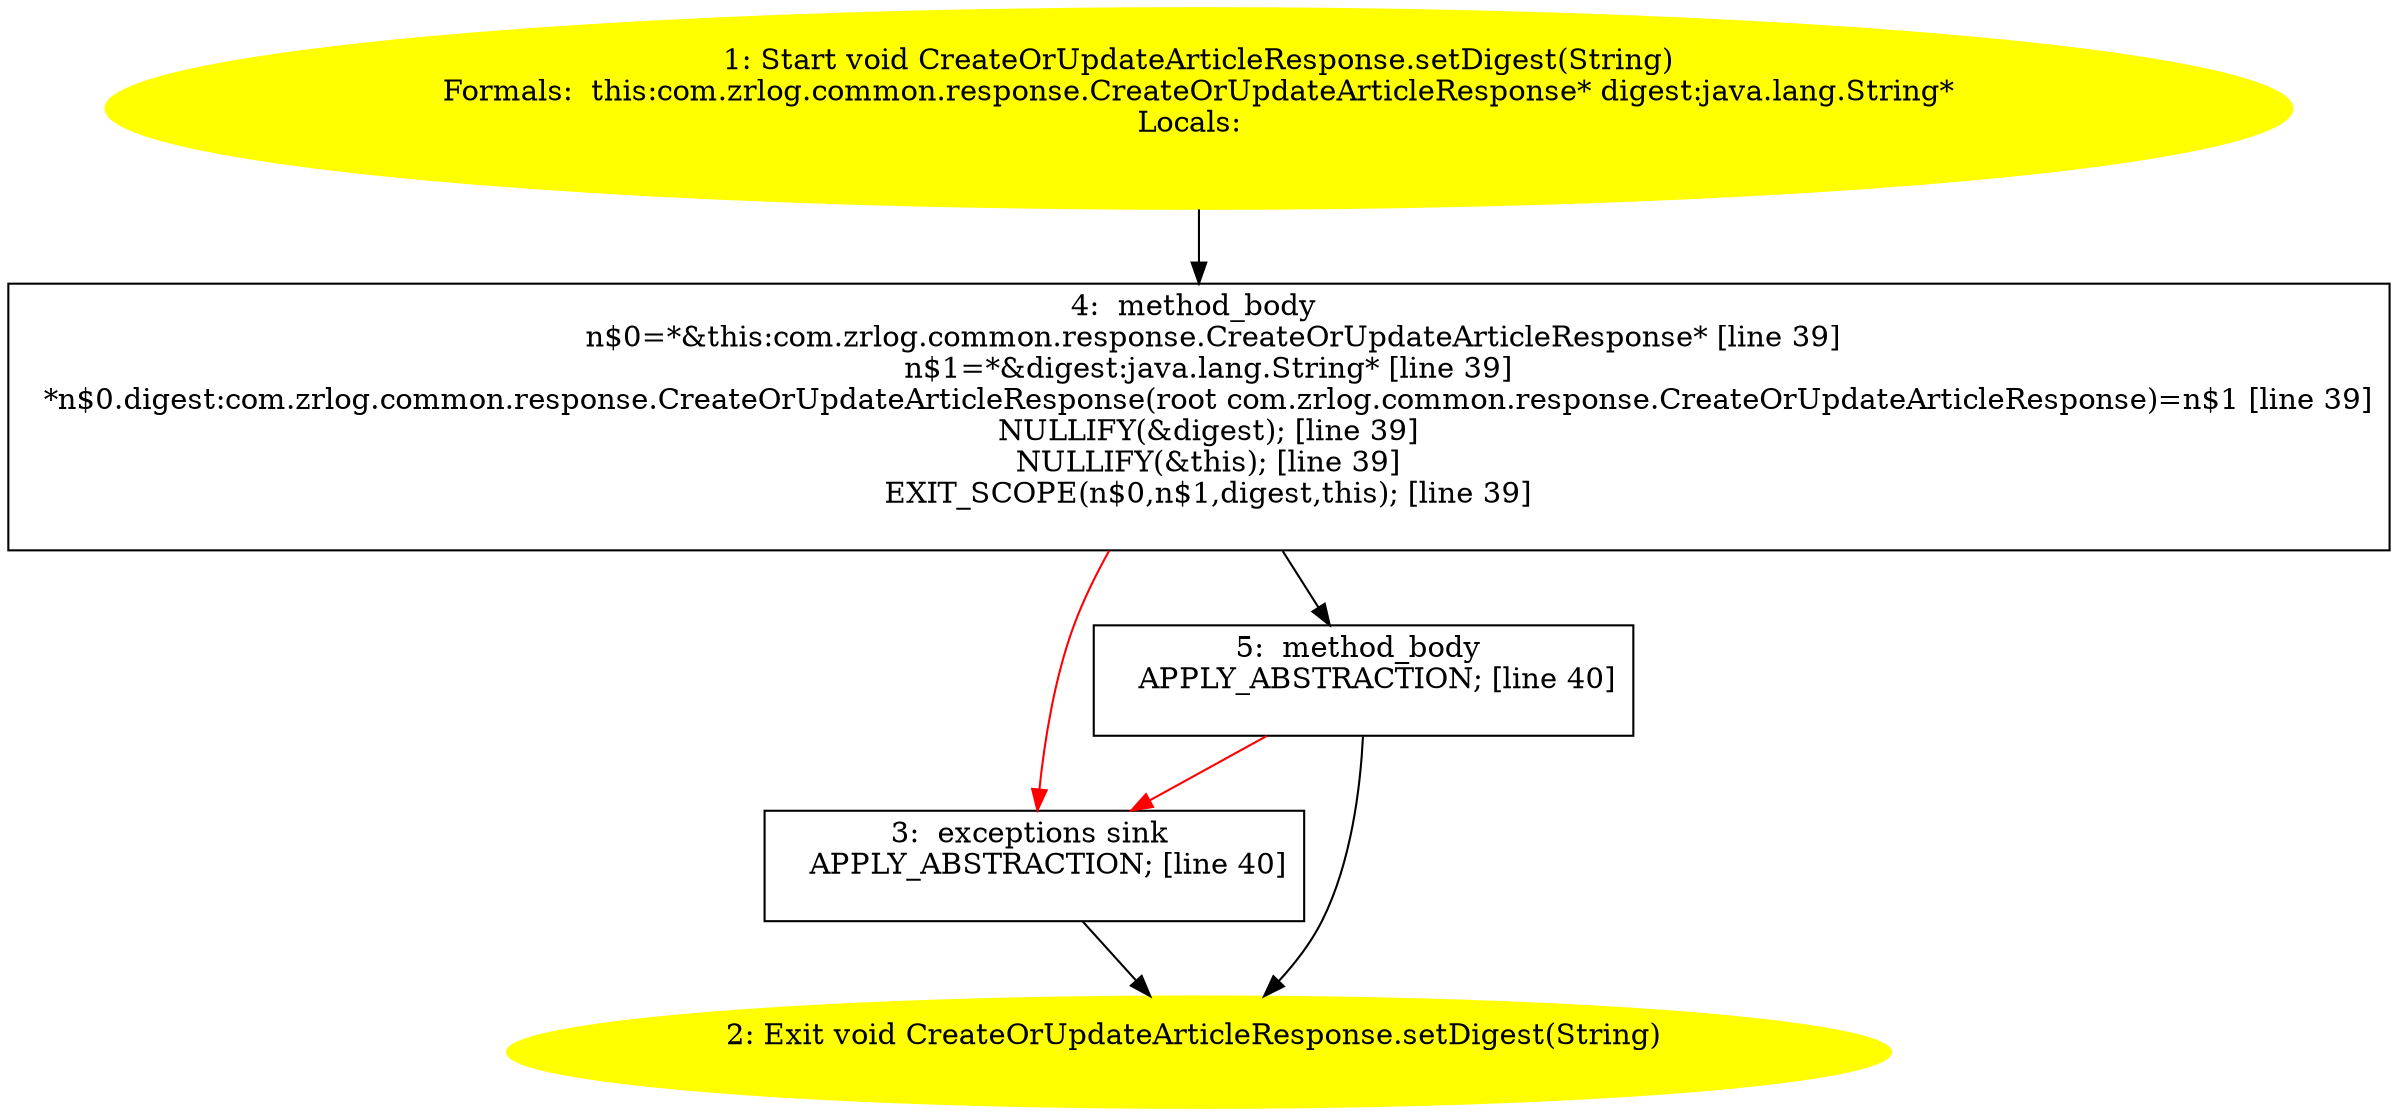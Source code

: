 /* @generated */
digraph cfg {
"com.zrlog.common.response.CreateOrUpdateArticleResponse.setDigest(java.lang.String):void.653a71faace4355840559419cc900cbd_1" [label="1: Start void CreateOrUpdateArticleResponse.setDigest(String)\nFormals:  this:com.zrlog.common.response.CreateOrUpdateArticleResponse* digest:java.lang.String*\nLocals:  \n  " color=yellow style=filled]
	

	 "com.zrlog.common.response.CreateOrUpdateArticleResponse.setDigest(java.lang.String):void.653a71faace4355840559419cc900cbd_1" -> "com.zrlog.common.response.CreateOrUpdateArticleResponse.setDigest(java.lang.String):void.653a71faace4355840559419cc900cbd_4" ;
"com.zrlog.common.response.CreateOrUpdateArticleResponse.setDigest(java.lang.String):void.653a71faace4355840559419cc900cbd_2" [label="2: Exit void CreateOrUpdateArticleResponse.setDigest(String) \n  " color=yellow style=filled]
	

"com.zrlog.common.response.CreateOrUpdateArticleResponse.setDigest(java.lang.String):void.653a71faace4355840559419cc900cbd_3" [label="3:  exceptions sink \n   APPLY_ABSTRACTION; [line 40]\n " shape="box"]
	

	 "com.zrlog.common.response.CreateOrUpdateArticleResponse.setDigest(java.lang.String):void.653a71faace4355840559419cc900cbd_3" -> "com.zrlog.common.response.CreateOrUpdateArticleResponse.setDigest(java.lang.String):void.653a71faace4355840559419cc900cbd_2" ;
"com.zrlog.common.response.CreateOrUpdateArticleResponse.setDigest(java.lang.String):void.653a71faace4355840559419cc900cbd_4" [label="4:  method_body \n   n$0=*&this:com.zrlog.common.response.CreateOrUpdateArticleResponse* [line 39]\n  n$1=*&digest:java.lang.String* [line 39]\n  *n$0.digest:com.zrlog.common.response.CreateOrUpdateArticleResponse(root com.zrlog.common.response.CreateOrUpdateArticleResponse)=n$1 [line 39]\n  NULLIFY(&digest); [line 39]\n  NULLIFY(&this); [line 39]\n  EXIT_SCOPE(n$0,n$1,digest,this); [line 39]\n " shape="box"]
	

	 "com.zrlog.common.response.CreateOrUpdateArticleResponse.setDigest(java.lang.String):void.653a71faace4355840559419cc900cbd_4" -> "com.zrlog.common.response.CreateOrUpdateArticleResponse.setDigest(java.lang.String):void.653a71faace4355840559419cc900cbd_5" ;
	 "com.zrlog.common.response.CreateOrUpdateArticleResponse.setDigest(java.lang.String):void.653a71faace4355840559419cc900cbd_4" -> "com.zrlog.common.response.CreateOrUpdateArticleResponse.setDigest(java.lang.String):void.653a71faace4355840559419cc900cbd_3" [color="red" ];
"com.zrlog.common.response.CreateOrUpdateArticleResponse.setDigest(java.lang.String):void.653a71faace4355840559419cc900cbd_5" [label="5:  method_body \n   APPLY_ABSTRACTION; [line 40]\n " shape="box"]
	

	 "com.zrlog.common.response.CreateOrUpdateArticleResponse.setDigest(java.lang.String):void.653a71faace4355840559419cc900cbd_5" -> "com.zrlog.common.response.CreateOrUpdateArticleResponse.setDigest(java.lang.String):void.653a71faace4355840559419cc900cbd_2" ;
	 "com.zrlog.common.response.CreateOrUpdateArticleResponse.setDigest(java.lang.String):void.653a71faace4355840559419cc900cbd_5" -> "com.zrlog.common.response.CreateOrUpdateArticleResponse.setDigest(java.lang.String):void.653a71faace4355840559419cc900cbd_3" [color="red" ];
}
